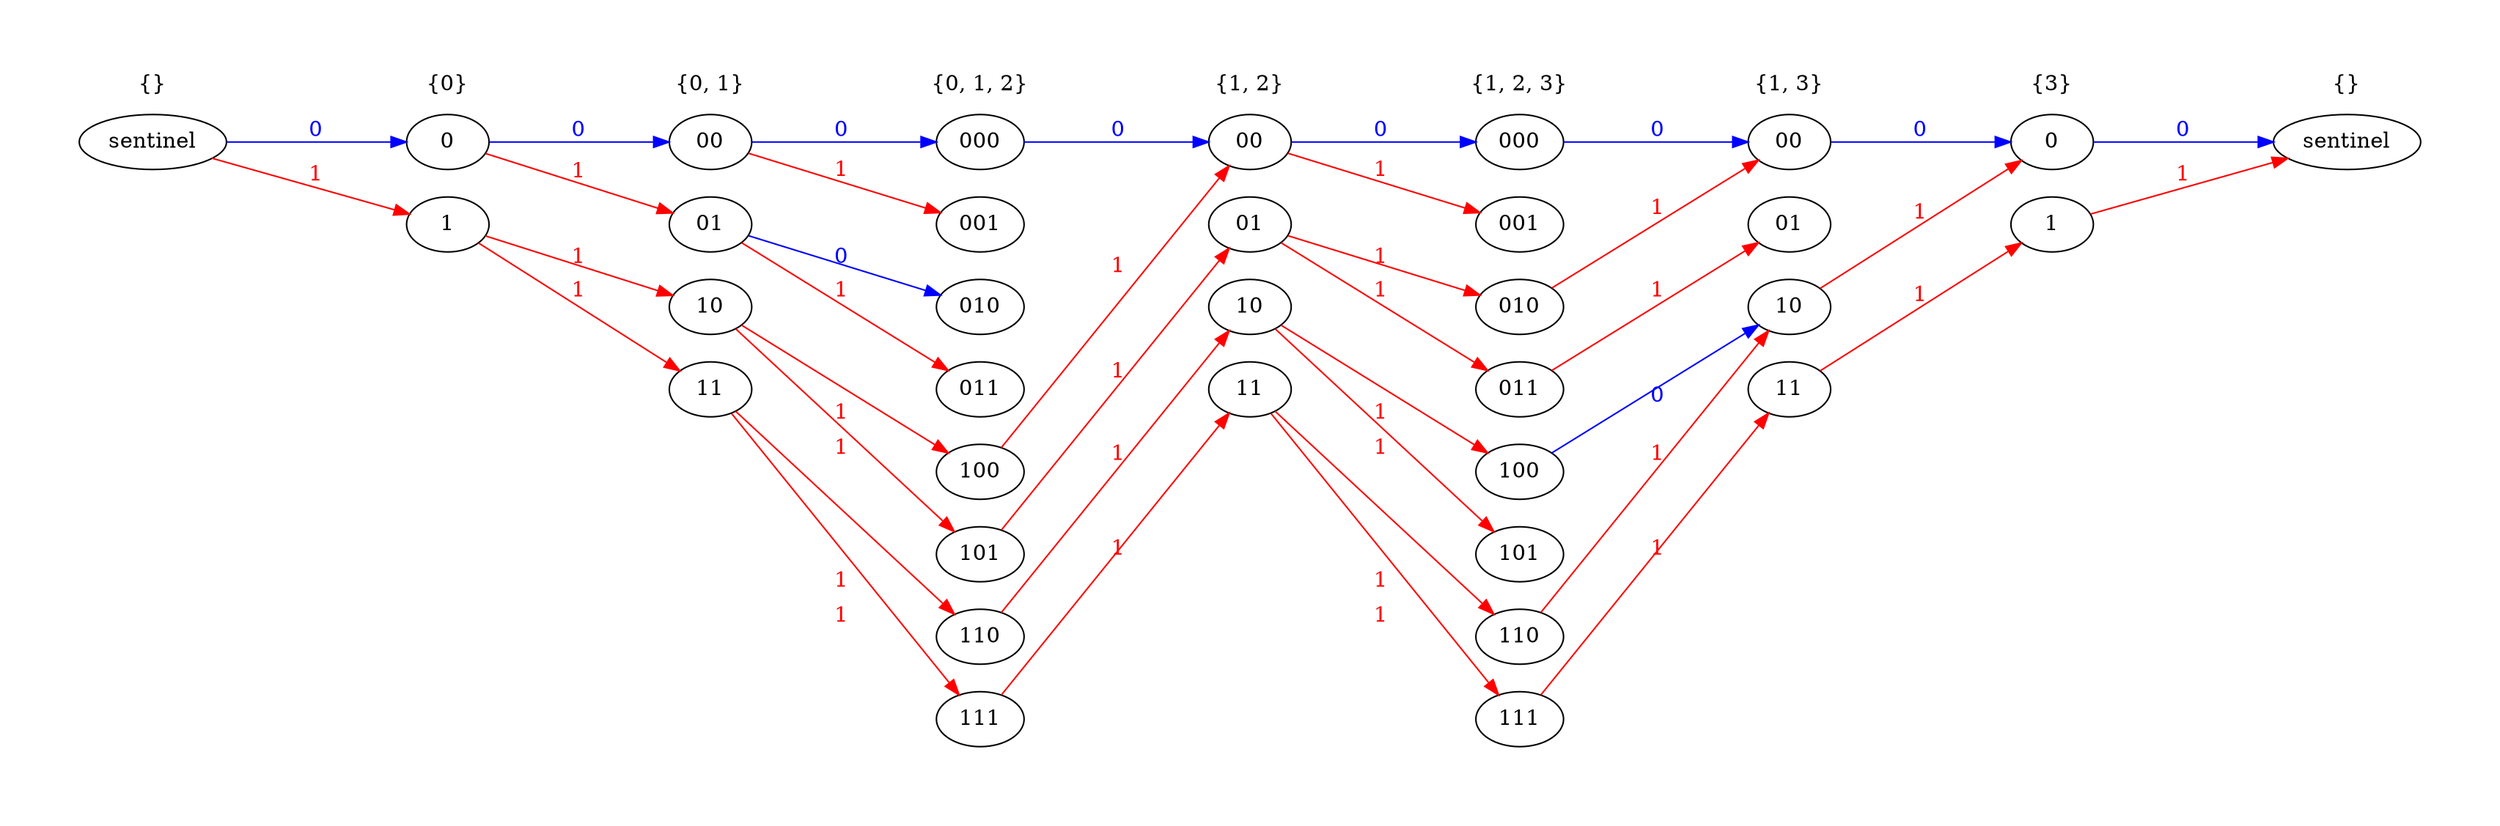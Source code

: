         strict digraph {
            graph [
                rankdir = LR,
                pad = "0.5",
                nodesep = "0.25",
                ranksep = "1.5"
            ]
    subgraph Layer1 {
cluster=true;
peripheries=0;
label="{}";
rankdir=BT;
l1n0 [label="sentinel"];
}
subgraph Layer2 {
cluster=true;
peripheries=0;
label="{0}";
rankdir=BT;
l2n0 [label="0"];
l2n1 [label="1"];
}
subgraph Layer3 {
cluster=true;
peripheries=0;
label="{0, 1}";
rankdir=BT;
l3n0 [label="00"];
l3n1 [label="10"];
l3n2 [label="01"];
l3n3 [label="11"];
}
subgraph Layer4 {
cluster=true;
peripheries=0;
label="{0, 1, 2}";
rankdir=BT;
l4n0 [label="000"];
l4n1 [label="100"];
l4n2 [label="010"];
l4n3 [label="110"];
l4n4 [label="001"];
l4n5 [label="101"];
l4n6 [label="011"];
l4n7 [label="111"];
}
subgraph Layer5 {
cluster=true;
peripheries=0;
label="{1, 2}";
rankdir=BT;
l5n0 [label="00"];
l5n1 [label="10"];
l5n2 [label="01"];
l5n3 [label="11"];
}
subgraph Layer6 {
cluster=true;
peripheries=0;
label="{1, 2, 3}";
rankdir=BT;
l6n0 [label="000"];
l6n1 [label="100"];
l6n2 [label="010"];
l6n3 [label="110"];
l6n4 [label="001"];
l6n5 [label="101"];
l6n6 [label="011"];
l6n7 [label="111"];
}
subgraph Layer7 {
cluster=true;
peripheries=0;
label="{1, 3}";
rankdir=BT;
l7n0 [label="00"];
l7n1 [label="10"];
l7n2 [label="01"];
l7n3 [label="11"];
}
subgraph Layer8 {
cluster=true;
peripheries=0;
label="{3}";
rankdir=BT;
l8n0 [label="0"];
l8n1 [label="1"];
}
subgraph Layer9 {
cluster=true;
peripheries=0;
label="{}";
rankdir=BT;
l9n0 [label="sentinel"];
}
l1n0, l2n0, l3n0, l4n0, l5n0, l6n0, l7n0, l8n0, l9n0[group=1];
splines=false
l1n0 -> l2n0[label=0,color=blue,fontcolor=blue];
l1n0 -> l2n1[label=1,color=red,fontcolor=red];
l2n0 -> l3n0[label=0,color=blue,fontcolor=blue];
l2n1 -> l3n1[label=1,color=red,fontcolor=red];
l2n0 -> l3n2[label=1,color=red,fontcolor=red];
l2n1 -> l3n3[label=1,color=red,fontcolor=red];
l3n0 -> l4n0[label=0,color=blue,fontcolor=blue];
l3n1 -> l4n1[label=1,color=red,fontcolor=red];
l3n2 -> l4n2[label=0,color=blue,fontcolor=blue];
l3n3 -> l4n3[label=1,color=red,fontcolor=red];
l3n0 -> l4n4[label=1,color=red,fontcolor=red];
l3n1 -> l4n5[label=1,color=red,fontcolor=red];
l3n2 -> l4n6[label=1,color=red,fontcolor=red];
l3n3 -> l4n7[label=1,color=red,fontcolor=red];
l4n0 -> l5n0[label=0,color=blue,fontcolor=blue];
l4n1 -> l5n0[label=1,color=red,fontcolor=red];
l4n3 -> l5n1[label=1,color=red,fontcolor=red];
l4n5 -> l5n2[label=1,color=red,fontcolor=red];
l4n7 -> l5n3[label=1,color=red,fontcolor=red];
l5n0 -> l6n0[label=0,color=blue,fontcolor=blue];
l5n1 -> l6n1[label=1,color=red,fontcolor=red];
l5n2 -> l6n2[label=1,color=red,fontcolor=red];
l5n3 -> l6n3[label=1,color=red,fontcolor=red];
l5n0 -> l6n4[label=1,color=red,fontcolor=red];
l5n1 -> l6n5[label=1,color=red,fontcolor=red];
l5n2 -> l6n6[label=1,color=red,fontcolor=red];
l5n3 -> l6n7[label=1,color=red,fontcolor=red];
l6n0 -> l7n0[label=0,color=blue,fontcolor=blue];
l6n2 -> l7n0[label=1,color=red,fontcolor=red];
l6n1 -> l7n1[label=0,color=blue,fontcolor=blue];
l6n3 -> l7n1[label=1,color=red,fontcolor=red];
l6n6 -> l7n2[label=1,color=red,fontcolor=red];
l6n7 -> l7n3[label=1,color=red,fontcolor=red];
l7n0 -> l8n0[label=0,color=blue,fontcolor=blue];
l7n1 -> l8n0[label=1,color=red,fontcolor=red];
l7n3 -> l8n1[label=1,color=red,fontcolor=red];
l8n0 -> l9n0[label=0,color=blue,fontcolor=blue];
l8n1 -> l9n0[label=1,color=red,fontcolor=red];
}
